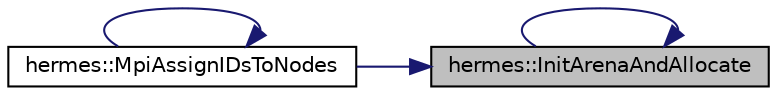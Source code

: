 digraph "hermes::InitArenaAndAllocate"
{
 // LATEX_PDF_SIZE
  edge [fontname="Helvetica",fontsize="10",labelfontname="Helvetica",labelfontsize="10"];
  node [fontname="Helvetica",fontsize="10",shape=record];
  rankdir="RL";
  Node1 [label="hermes::InitArenaAndAllocate",height=0.2,width=0.4,color="black", fillcolor="grey75", style="filled", fontcolor="black",tooltip=" "];
  Node1 -> Node1 [dir="back",color="midnightblue",fontsize="10",style="solid",fontname="Helvetica"];
  Node1 -> Node2 [dir="back",color="midnightblue",fontsize="10",style="solid",fontname="Helvetica"];
  Node2 [label="hermes::MpiAssignIDsToNodes",height=0.2,width=0.4,color="black", fillcolor="white", style="filled",URL="$communication__mpi_8cc.html#ac08b6a0677f8d21fae9fe6614c77a601",tooltip=" "];
  Node2 -> Node2 [dir="back",color="midnightblue",fontsize="10",style="solid",fontname="Helvetica"];
}
